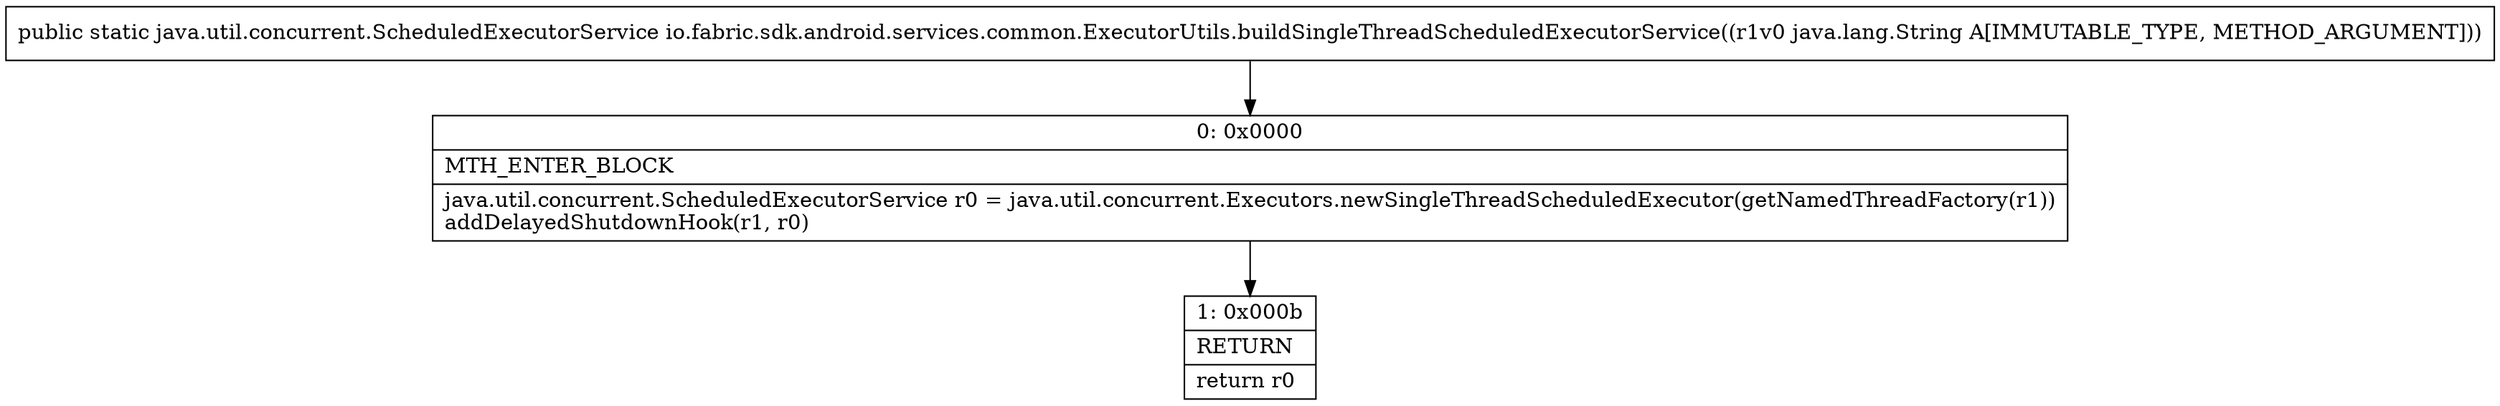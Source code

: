 digraph "CFG forio.fabric.sdk.android.services.common.ExecutorUtils.buildSingleThreadScheduledExecutorService(Ljava\/lang\/String;)Ljava\/util\/concurrent\/ScheduledExecutorService;" {
Node_0 [shape=record,label="{0\:\ 0x0000|MTH_ENTER_BLOCK\l|java.util.concurrent.ScheduledExecutorService r0 = java.util.concurrent.Executors.newSingleThreadScheduledExecutor(getNamedThreadFactory(r1))\laddDelayedShutdownHook(r1, r0)\l}"];
Node_1 [shape=record,label="{1\:\ 0x000b|RETURN\l|return r0\l}"];
MethodNode[shape=record,label="{public static java.util.concurrent.ScheduledExecutorService io.fabric.sdk.android.services.common.ExecutorUtils.buildSingleThreadScheduledExecutorService((r1v0 java.lang.String A[IMMUTABLE_TYPE, METHOD_ARGUMENT])) }"];
MethodNode -> Node_0;
Node_0 -> Node_1;
}

